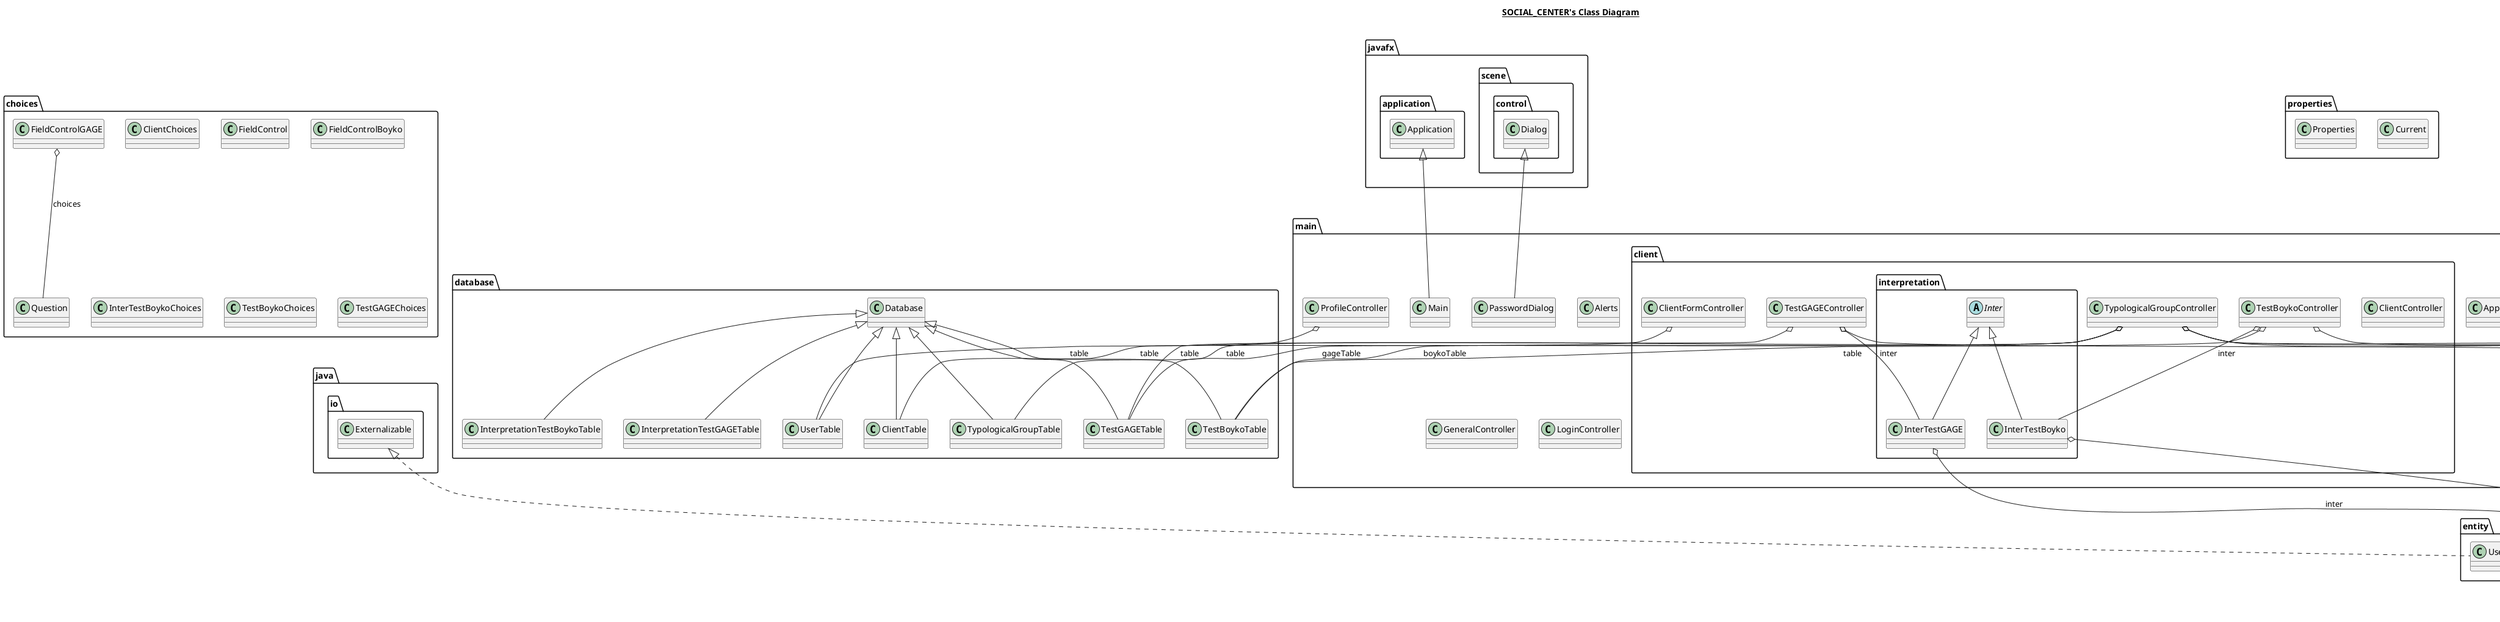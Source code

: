 @startuml

title __SOCIAL_CENTER's Class Diagram__\n

  namespace choices {
    class choices.ClientChoices {
    }
  }
  

  namespace choices {
    class choices.FieldControl {
    }
  }
  

  namespace choices {
    class choices.FieldControlBoyko {
    }
  }
  

  namespace choices {
    class choices.FieldControlGAGE {
    }
  }
  

  namespace choices {
    class choices.InterTestBoykoChoices {
    }
  }
  

  namespace choices {
    class choices.Question {
    }
  }
  

  namespace choices {
    class choices.TestBoykoChoices {
    }
  }
  

  namespace choices {
    class choices.TestGAGEChoices {
    }
  }
  

  namespace database {
    class database.ClientTable {
    }
  }
  

  namespace database {
    class database.Database {
    }
  }
  

  namespace database {
    class database.InterpretationTestBoykoTable {
    }
  }
  

  namespace database {
    class database.InterpretationTestGAGETable {
    }
  }
  

  namespace database {
    class database.TestBoykoTable {
    }
  }
  

  namespace database {
    class database.TestGAGETable {
    }
  }
  

  namespace database {
    class database.TypologicalGroupTable {
    }
  }
  

  namespace database {
    class database.UserTable {
    }
  }
  

  namespace entity {
    class entity.Client {
    }
  }
  

  namespace entity {
    class entity.InterpretationTestBoyko {
    }
  }
  

  namespace entity {
    class entity.InterpretationTestGAGE {
    }
  }
  

  namespace entity {
    class entity.TestBoyko {
    }
  }
  

  namespace entity {
    class entity.TestGAGE {
    }
  }
  

  namespace entity {
    class entity.TypologicalGroup {
    }
  }
  

  namespace entity {
    class entity.User {
    }
  }
  

  namespace main {
    class main.Alerts {
    }
  }
  

  namespace main {
    class main.Application {
    }
  }
  

  namespace main {
    class main.GeneralController {
    }
  }
  

  namespace main {
    class main.LoginController {
    }
  }
  

  namespace main {
    class main.Main {
    }
  }
  

  namespace main {
    class main.PasswordDialog {
    }
  }
  

  namespace main {
    class main.ProfileController {
    }
  }
  

  namespace main {
    namespace admin {
      class main.admin.AddUserController {
      }
    }
  }
  

  namespace main {
    namespace admin {
      class main.admin.RefactorUserController {
      }
    }
  }
  

  namespace main {
    namespace admin {
      class main.admin.UserListController {
      }
    }
  }
  

  namespace main {
    namespace client {
      class main.client.ClientController {
      }
    }
  }
  

  namespace main {
    namespace client {
      class main.client.ClientFormController {
      }
    }
  }
  

  namespace main {
    namespace client {
      class main.client.TestBoykoController {
      }
    }
  }
  

  namespace main {
    namespace client {
      class main.client.TestGAGEController {
      }
    }
  }
  

  namespace main {
    namespace client {
      class main.client.TypologicalGroupController {
      }
    }
  }
  

  namespace main {
    namespace client {
      namespace interpretation {
        abstract class main.client.interpretation.Inter {
        }
      }
    }
  }
  

  namespace main {
    namespace client {
      namespace interpretation {
        class main.client.interpretation.InterTestBoyko {
        }
      }
    }
  }
  

  namespace main {
    namespace client {
      namespace interpretation {
        class main.client.interpretation.InterTestGAGE {
        }
      }
    }
  }
  

  namespace properties {
    class properties.Current {
    }
  }
  

  namespace properties {
    class properties.Properties {
    }
  }
  

  choices.FieldControlGAGE o-- choices.Question : choices
  database.ClientTable -up-|> database.Database
  database.InterpretationTestBoykoTable -up-|> database.Database
  database.InterpretationTestGAGETable -up-|> database.Database
  database.TestBoykoTable -up-|> database.Database
  database.TestGAGETable -up-|> database.Database
  database.TypologicalGroupTable -up-|> database.Database
  database.UserTable -up-|> database.Database
  entity.User .up.|> java.io.Externalizable
  main.Main -up-|> javafx.application.Application
  main.PasswordDialog -up-|> javafx.scene.control.Dialog
  main.ProfileController o-- database.UserTable : table
  main.client.ClientFormController o-- database.ClientTable : table
  main.client.TestBoykoController o-- main.client.interpretation.InterTestBoyko : inter
  main.client.TestBoykoController o-- database.TestBoykoTable : table
  main.client.TestBoykoController o-- entity.TestBoyko : testBoyko
  main.client.TestGAGEController o-- main.client.interpretation.InterTestGAGE : inter
  main.client.TestGAGEController o-- database.TestGAGETable : table
  main.client.TestGAGEController o-- entity.TestGAGE : testGAGE
  main.client.TypologicalGroupController o-- database.TestBoykoTable : boykoTable
  main.client.TypologicalGroupController o-- database.TestGAGETable : gageTable
  main.client.TypologicalGroupController o-- entity.TypologicalGroup : group
  main.client.TypologicalGroupController o-- database.TypologicalGroupTable : table
  main.client.TypologicalGroupController o-- entity.TestBoyko : testBoyko
  main.client.TypologicalGroupController o-- entity.TestGAGE : testGAGE
  main.client.interpretation.InterTestBoyko -up-|> main.client.interpretation.Inter
  main.client.interpretation.InterTestBoyko o-- entity.InterpretationTestBoyko : inter
  main.client.interpretation.InterTestGAGE -up-|> main.client.interpretation.Inter
  main.client.interpretation.InterTestGAGE o-- entity.InterpretationTestGAGE : inter


right footer


PlantUML diagram generated by SketchIt! (https://bitbucket.org/pmesmeur/sketch.it)
For more information about this tool, please contact philippe.mesmeur@gmail.com
endfooter

@enduml
